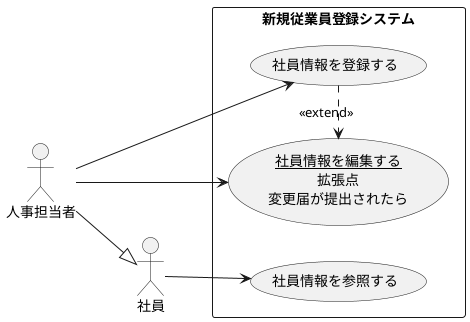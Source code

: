 @startuml
left to right direction
actor 社員
actor 人事担当者
rectangle 新規従業員登録システム{
usecase 社員情報を登録する
usecase 社員情報を参照する
usecase (<u>社員情報を編集する</u>\n拡張点\n変更届が提出されたら) as edit
}
人事担当者 --|> 社員
社員 --> 社員情報を参照する
人事担当者 --> 社員情報を登録する
社員情報を登録する .> edit : <<extend>>
人事担当者 --> edit
@enduml